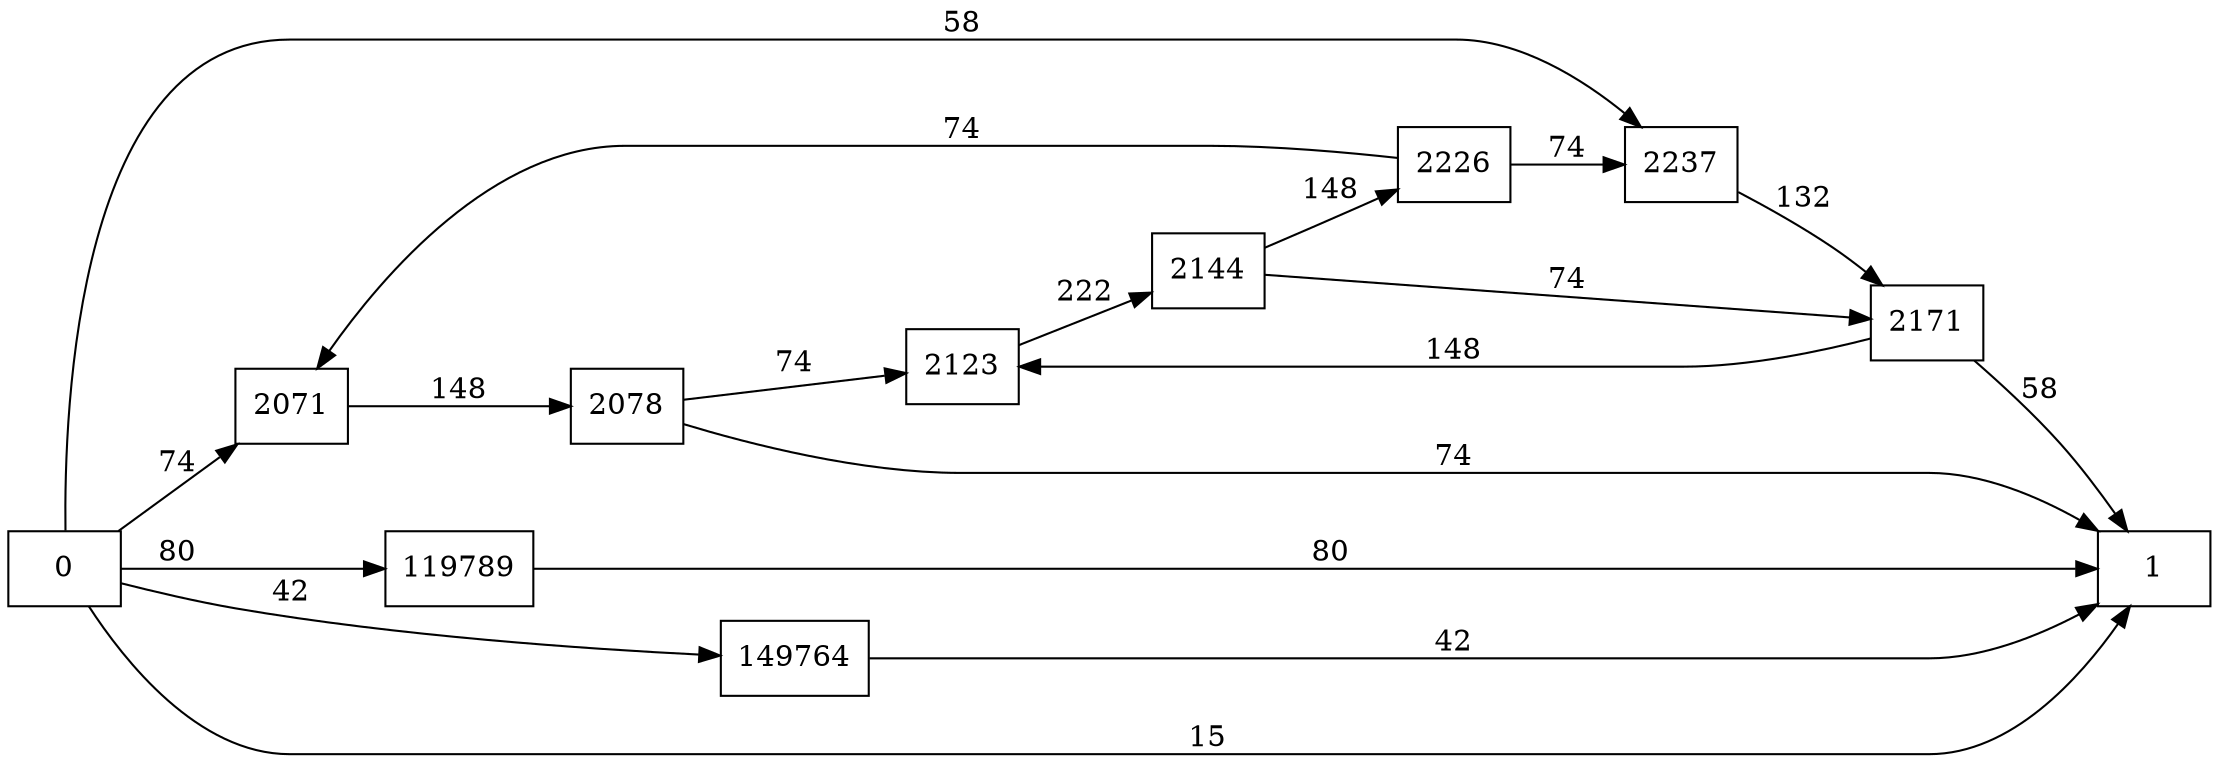 digraph {
	graph [rankdir=LR]
	node [shape=rectangle]
	2071 -> 2078 [label=148]
	2078 -> 2123 [label=74]
	2078 -> 1 [label=74]
	2123 -> 2144 [label=222]
	2144 -> 2171 [label=74]
	2144 -> 2226 [label=148]
	2171 -> 2123 [label=148]
	2171 -> 1 [label=58]
	2226 -> 2237 [label=74]
	2226 -> 2071 [label=74]
	2237 -> 2171 [label=132]
	119789 -> 1 [label=80]
	149764 -> 1 [label=42]
	0 -> 2071 [label=74]
	0 -> 1 [label=15]
	0 -> 2237 [label=58]
	0 -> 119789 [label=80]
	0 -> 149764 [label=42]
}
